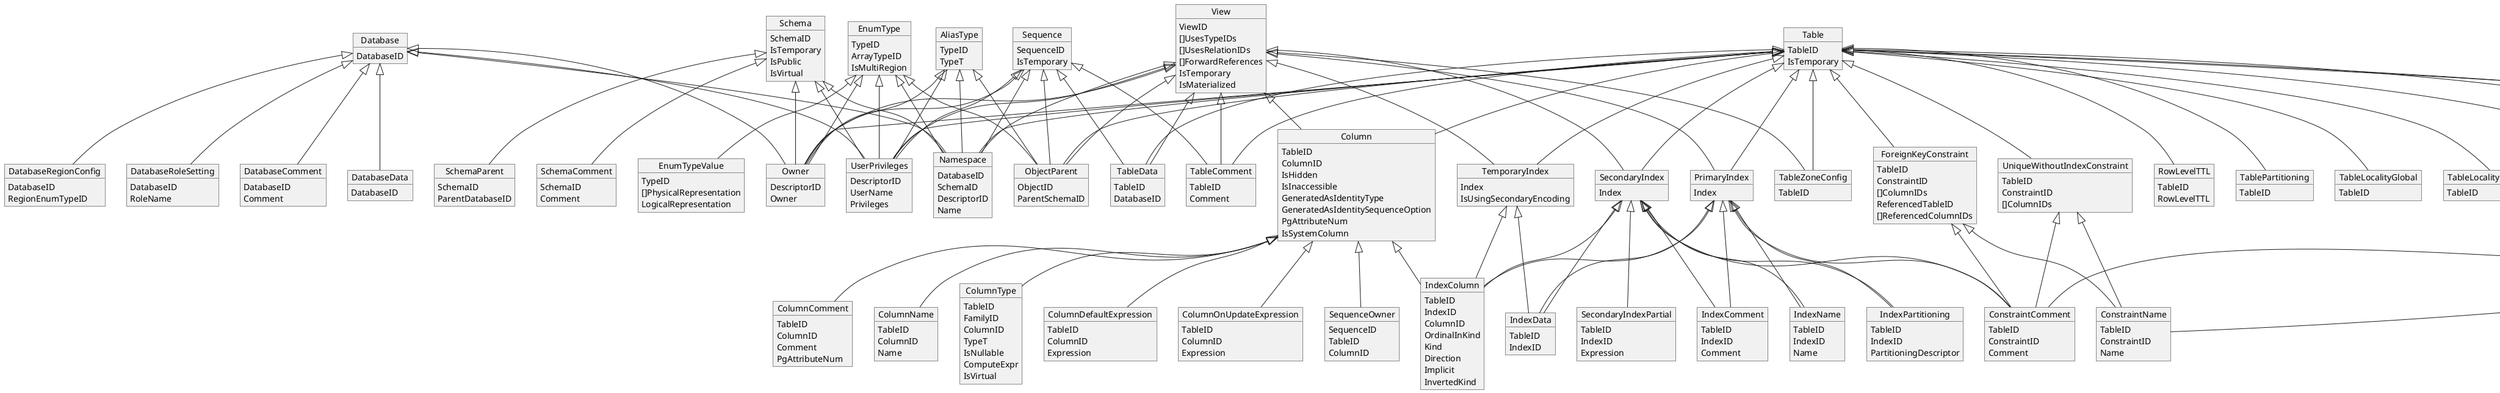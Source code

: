 @startuml
object Database

Database :  DatabaseID

object Schema

Schema :  SchemaID
Schema :  IsTemporary
Schema :  IsPublic
Schema :  IsVirtual

object View

View :  ViewID
View : []UsesTypeIDs
View : []UsesRelationIDs
View : []ForwardReferences
View :  IsTemporary
View :  IsMaterialized

object Sequence

Sequence :  SequenceID
Sequence :  IsTemporary

object Table

Table :  TableID
Table :  IsTemporary

object EnumType

EnumType :  TypeID
EnumType :  ArrayTypeID
EnumType :  IsMultiRegion

object AliasType

AliasType :  TypeID
AliasType :  TypeT

object ColumnFamily

ColumnFamily :  TableID
ColumnFamily :  FamilyID
ColumnFamily :  Name

object Column

Column :  TableID
Column :  ColumnID
Column :  IsHidden
Column :  IsInaccessible
Column :  GeneratedAsIdentityType
Column :  GeneratedAsIdentitySequenceOption
Column :  PgAttributeNum
Column :  IsSystemColumn

object PrimaryIndex

PrimaryIndex :  Index

object SecondaryIndex

SecondaryIndex :  Index

object TemporaryIndex

TemporaryIndex :  Index
TemporaryIndex :  IsUsingSecondaryEncoding

object UniqueWithoutIndexConstraint

UniqueWithoutIndexConstraint :  TableID
UniqueWithoutIndexConstraint :  ConstraintID
UniqueWithoutIndexConstraint : []ColumnIDs

object CheckConstraint

CheckConstraint :  TableID
CheckConstraint :  ConstraintID
CheckConstraint : []ColumnIDs
CheckConstraint :  Expression
CheckConstraint :  FromHashShardedColumn
CheckConstraint :  IndexIDToValidate

object ForeignKeyConstraint

ForeignKeyConstraint :  TableID
ForeignKeyConstraint :  ConstraintID
ForeignKeyConstraint : []ColumnIDs
ForeignKeyConstraint :  ReferencedTableID
ForeignKeyConstraint : []ReferencedColumnIDs

object TableComment

TableComment :  TableID
TableComment :  Comment

object RowLevelTTL

RowLevelTTL :  TableID
RowLevelTTL :  RowLevelTTL

object TableZoneConfig

TableZoneConfig :  TableID

object TableData

TableData :  TableID
TableData :  DatabaseID

object TablePartitioning

TablePartitioning :  TableID

object TableLocalityGlobal

TableLocalityGlobal :  TableID

object TableLocalityPrimaryRegion

TableLocalityPrimaryRegion :  TableID

object TableLocalitySecondaryRegion

TableLocalitySecondaryRegion :  TableID
TableLocalitySecondaryRegion :  RegionEnumTypeID
TableLocalitySecondaryRegion :  RegionName

object TableLocalityRegionalByRow

TableLocalityRegionalByRow :  TableID
TableLocalityRegionalByRow :  As

object ColumnName

ColumnName :  TableID
ColumnName :  ColumnID
ColumnName :  Name

object ColumnType

ColumnType :  TableID
ColumnType :  FamilyID
ColumnType :  ColumnID
ColumnType :  TypeT
ColumnType :  IsNullable
ColumnType :  ComputeExpr
ColumnType :  IsVirtual

object ColumnDefaultExpression

ColumnDefaultExpression :  TableID
ColumnDefaultExpression :  ColumnID
ColumnDefaultExpression :  Expression

object ColumnOnUpdateExpression

ColumnOnUpdateExpression :  TableID
ColumnOnUpdateExpression :  ColumnID
ColumnOnUpdateExpression :  Expression

object SequenceOwner

SequenceOwner :  SequenceID
SequenceOwner :  TableID
SequenceOwner :  ColumnID

object ColumnComment

ColumnComment :  TableID
ColumnComment :  ColumnID
ColumnComment :  Comment
ColumnComment :  PgAttributeNum

object IndexName

IndexName :  TableID
IndexName :  IndexID
IndexName :  Name

object IndexPartitioning

IndexPartitioning :  TableID
IndexPartitioning :  IndexID
IndexPartitioning :  PartitioningDescriptor

object SecondaryIndexPartial

SecondaryIndexPartial :  TableID
SecondaryIndexPartial :  IndexID
SecondaryIndexPartial :  Expression

object IndexComment

IndexComment :  TableID
IndexComment :  IndexID
IndexComment :  Comment

object IndexColumn

IndexColumn :  TableID
IndexColumn :  IndexID
IndexColumn :  ColumnID
IndexColumn :  OrdinalInKind
IndexColumn :  Kind
IndexColumn :  Direction
IndexColumn :  Implicit
IndexColumn :  InvertedKind

object IndexData

IndexData :  TableID
IndexData :  IndexID

object ConstraintName

ConstraintName :  TableID
ConstraintName :  ConstraintID
ConstraintName :  Name

object ConstraintComment

ConstraintComment :  TableID
ConstraintComment :  ConstraintID
ConstraintComment :  Comment

object Namespace

Namespace :  DatabaseID
Namespace :  SchemaID
Namespace :  DescriptorID
Namespace :  Name

object Owner

Owner :  DescriptorID
Owner :  Owner

object UserPrivileges

UserPrivileges :  DescriptorID
UserPrivileges :  UserName
UserPrivileges :  Privileges

object DatabaseRegionConfig

DatabaseRegionConfig :  DatabaseID
DatabaseRegionConfig :  RegionEnumTypeID

object DatabaseRoleSetting

DatabaseRoleSetting :  DatabaseID
DatabaseRoleSetting :  RoleName

object DatabaseComment

DatabaseComment :  DatabaseID
DatabaseComment :  Comment

object DatabaseData

DatabaseData :  DatabaseID

object SchemaParent

SchemaParent :  SchemaID
SchemaParent :  ParentDatabaseID

object SchemaComment

SchemaComment :  SchemaID
SchemaComment :  Comment

object ObjectParent

ObjectParent :  ObjectID
ObjectParent :  ParentSchemaID

object EnumTypeValue

EnumTypeValue :  TypeID
EnumTypeValue : []PhysicalRepresentation
EnumTypeValue :  LogicalRepresentation

Table <|-- ColumnFamily
Table <|-- Column
View <|-- Column
Table <|-- PrimaryIndex
View <|-- PrimaryIndex
Table <|-- SecondaryIndex
View <|-- SecondaryIndex
Table <|-- TemporaryIndex
View <|-- TemporaryIndex
Table <|-- UniqueWithoutIndexConstraint
Table <|-- CheckConstraint
Table <|-- ForeignKeyConstraint
Table <|-- TableComment
View <|-- TableComment
Sequence <|-- TableComment
Table <|-- RowLevelTTL
Table <|-- TableZoneConfig
View <|-- TableZoneConfig
Table <|-- TableData
View <|-- TableData
Sequence <|-- TableData
Table <|-- TablePartitioning
Table <|-- TableLocalityGlobal
Table <|-- TableLocalityPrimaryRegion
Table <|-- TableLocalitySecondaryRegion
Table <|-- TableLocalityRegionalByRow
Column <|-- ColumnName
Column <|-- ColumnType
Column <|-- ColumnDefaultExpression
Column <|-- ColumnOnUpdateExpression
Column <|-- SequenceOwner
Column <|-- ColumnComment
PrimaryIndex <|-- IndexName
SecondaryIndex <|-- IndexName
PrimaryIndex <|-- IndexPartitioning
SecondaryIndex <|-- IndexPartitioning
SecondaryIndex <|-- SecondaryIndexPartial
PrimaryIndex <|-- IndexComment
SecondaryIndex <|-- IndexComment
PrimaryIndex <|-- IndexColumn
SecondaryIndex <|-- IndexColumn
TemporaryIndex <|-- IndexColumn
Column <|-- IndexColumn
PrimaryIndex <|-- IndexData
SecondaryIndex <|-- IndexData
TemporaryIndex <|-- IndexData
UniqueWithoutIndexConstraint <|-- ConstraintName
CheckConstraint <|-- ConstraintName
ForeignKeyConstraint <|-- ConstraintName
PrimaryIndex <|-- ConstraintComment
SecondaryIndex <|-- ConstraintComment
UniqueWithoutIndexConstraint <|-- ConstraintComment
CheckConstraint <|-- ConstraintComment
ForeignKeyConstraint <|-- ConstraintComment
Table <|-- Namespace
View <|-- Namespace
Sequence <|-- Namespace
Database <|-- Namespace
Schema <|-- Namespace
AliasType <|-- Namespace
EnumType <|-- Namespace
Table <|-- Owner
View <|-- Owner
Sequence <|-- Owner
Database <|-- Owner
Schema <|-- Owner
AliasType <|-- Owner
EnumType <|-- Owner
Table <|-- UserPrivileges
View <|-- UserPrivileges
Sequence <|-- UserPrivileges
Database <|-- UserPrivileges
Schema <|-- UserPrivileges
AliasType <|-- UserPrivileges
EnumType <|-- UserPrivileges
Database <|-- DatabaseRegionConfig
Database <|-- DatabaseRoleSetting
Database <|-- DatabaseComment
Database <|-- DatabaseData
Schema <|-- SchemaParent
Schema <|-- SchemaComment
AliasType <|-- ObjectParent
EnumType <|-- ObjectParent
Table <|-- ObjectParent
View <|-- ObjectParent
Sequence <|-- ObjectParent
EnumType <|-- EnumTypeValue
@enduml
